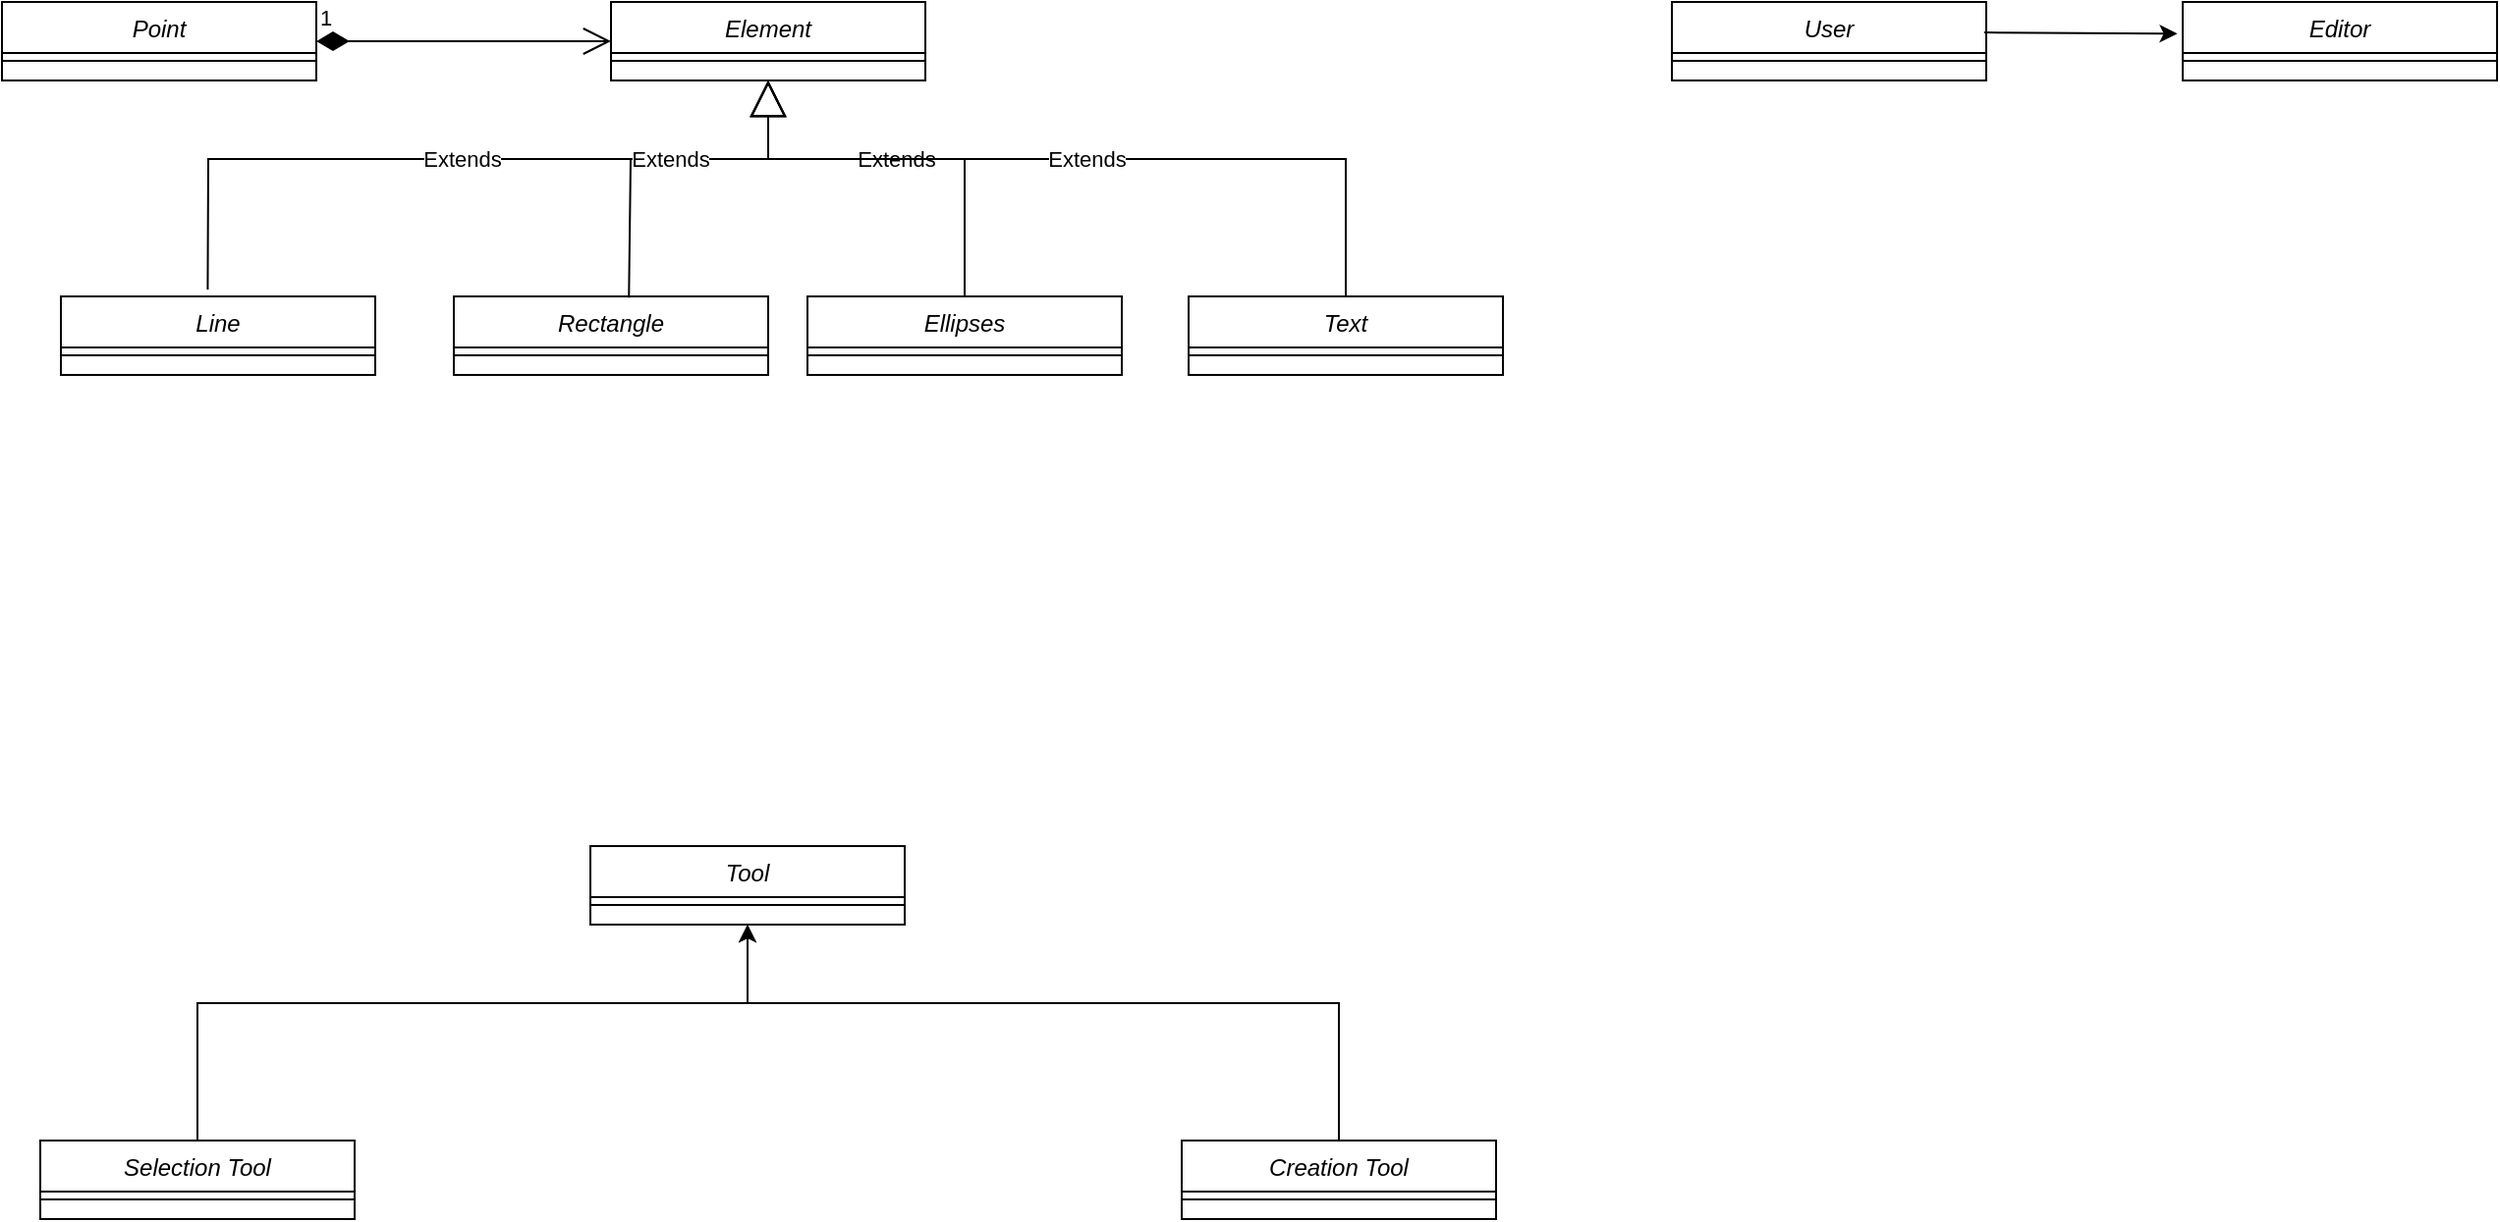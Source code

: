 <mxfile version="22.0.8" type="github">
  <diagram id="C5RBs43oDa-KdzZeNtuy" name="Page-1">
    <mxGraphModel dx="1816" dy="517" grid="1" gridSize="10" guides="1" tooltips="1" connect="1" arrows="1" fold="1" page="1" pageScale="1" pageWidth="827" pageHeight="1169" math="0" shadow="0">
      <root>
        <mxCell id="WIyWlLk6GJQsqaUBKTNV-0" />
        <mxCell id="WIyWlLk6GJQsqaUBKTNV-1" parent="WIyWlLk6GJQsqaUBKTNV-0" />
        <mxCell id="zkfFHV4jXpPFQw0GAbJ--0" value="User" style="swimlane;fontStyle=2;align=center;verticalAlign=top;childLayout=stackLayout;horizontal=1;startSize=26;horizontalStack=0;resizeParent=1;resizeLast=0;collapsible=1;marginBottom=0;rounded=0;shadow=0;strokeWidth=1;" parent="WIyWlLk6GJQsqaUBKTNV-1" vertex="1">
          <mxGeometry x="210" y="120" width="160" height="40" as="geometry">
            <mxRectangle x="230" y="140" width="160" height="26" as="alternateBounds" />
          </mxGeometry>
        </mxCell>
        <mxCell id="zkfFHV4jXpPFQw0GAbJ--4" value="" style="line;html=1;strokeWidth=1;align=left;verticalAlign=middle;spacingTop=-1;spacingLeft=3;spacingRight=3;rotatable=0;labelPosition=right;points=[];portConstraint=eastwest;" parent="zkfFHV4jXpPFQw0GAbJ--0" vertex="1">
          <mxGeometry y="26" width="160" height="8" as="geometry" />
        </mxCell>
        <mxCell id="ds8pIDIFLKpDr9yh_afj-0" value="Editor" style="swimlane;fontStyle=2;align=center;verticalAlign=top;childLayout=stackLayout;horizontal=1;startSize=26;horizontalStack=0;resizeParent=1;resizeLast=0;collapsible=1;marginBottom=0;rounded=0;shadow=0;strokeWidth=1;" vertex="1" parent="WIyWlLk6GJQsqaUBKTNV-1">
          <mxGeometry x="470" y="120" width="160" height="40" as="geometry">
            <mxRectangle x="230" y="140" width="160" height="26" as="alternateBounds" />
          </mxGeometry>
        </mxCell>
        <mxCell id="ds8pIDIFLKpDr9yh_afj-1" value="" style="line;html=1;strokeWidth=1;align=left;verticalAlign=middle;spacingTop=-1;spacingLeft=3;spacingRight=3;rotatable=0;labelPosition=right;points=[];portConstraint=eastwest;" vertex="1" parent="ds8pIDIFLKpDr9yh_afj-0">
          <mxGeometry y="26" width="160" height="8" as="geometry" />
        </mxCell>
        <mxCell id="ds8pIDIFLKpDr9yh_afj-3" value="" style="endArrow=classic;html=1;rounded=0;entryX=-0.017;entryY=0.404;entryDx=0;entryDy=0;entryPerimeter=0;exitX=0.994;exitY=0.389;exitDx=0;exitDy=0;exitPerimeter=0;" edge="1" parent="WIyWlLk6GJQsqaUBKTNV-1" source="zkfFHV4jXpPFQw0GAbJ--0" target="ds8pIDIFLKpDr9yh_afj-0">
          <mxGeometry width="50" height="50" relative="1" as="geometry">
            <mxPoint x="320" y="320" as="sourcePoint" />
            <mxPoint x="370" y="270" as="targetPoint" />
          </mxGeometry>
        </mxCell>
        <mxCell id="ds8pIDIFLKpDr9yh_afj-4" value="Element" style="swimlane;fontStyle=2;align=center;verticalAlign=top;childLayout=stackLayout;horizontal=1;startSize=26;horizontalStack=0;resizeParent=1;resizeLast=0;collapsible=1;marginBottom=0;rounded=0;shadow=0;strokeWidth=1;" vertex="1" parent="WIyWlLk6GJQsqaUBKTNV-1">
          <mxGeometry x="-330" y="120" width="160" height="40" as="geometry">
            <mxRectangle x="230" y="140" width="160" height="26" as="alternateBounds" />
          </mxGeometry>
        </mxCell>
        <mxCell id="ds8pIDIFLKpDr9yh_afj-5" value="" style="line;html=1;strokeWidth=1;align=left;verticalAlign=middle;spacingTop=-1;spacingLeft=3;spacingRight=3;rotatable=0;labelPosition=right;points=[];portConstraint=eastwest;" vertex="1" parent="ds8pIDIFLKpDr9yh_afj-4">
          <mxGeometry y="26" width="160" height="8" as="geometry" />
        </mxCell>
        <mxCell id="ds8pIDIFLKpDr9yh_afj-6" value="Rectangle" style="swimlane;fontStyle=2;align=center;verticalAlign=top;childLayout=stackLayout;horizontal=1;startSize=26;horizontalStack=0;resizeParent=1;resizeLast=0;collapsible=1;marginBottom=0;rounded=0;shadow=0;strokeWidth=1;" vertex="1" parent="WIyWlLk6GJQsqaUBKTNV-1">
          <mxGeometry x="-410" y="270" width="160" height="40" as="geometry">
            <mxRectangle x="230" y="140" width="160" height="26" as="alternateBounds" />
          </mxGeometry>
        </mxCell>
        <mxCell id="ds8pIDIFLKpDr9yh_afj-7" value="" style="line;html=1;strokeWidth=1;align=left;verticalAlign=middle;spacingTop=-1;spacingLeft=3;spacingRight=3;rotatable=0;labelPosition=right;points=[];portConstraint=eastwest;" vertex="1" parent="ds8pIDIFLKpDr9yh_afj-6">
          <mxGeometry y="26" width="160" height="8" as="geometry" />
        </mxCell>
        <mxCell id="ds8pIDIFLKpDr9yh_afj-8" value="Ellipses" style="swimlane;fontStyle=2;align=center;verticalAlign=top;childLayout=stackLayout;horizontal=1;startSize=26;horizontalStack=0;resizeParent=1;resizeLast=0;collapsible=1;marginBottom=0;rounded=0;shadow=0;strokeWidth=1;" vertex="1" parent="WIyWlLk6GJQsqaUBKTNV-1">
          <mxGeometry x="-230" y="270" width="160" height="40" as="geometry">
            <mxRectangle x="230" y="140" width="160" height="26" as="alternateBounds" />
          </mxGeometry>
        </mxCell>
        <mxCell id="ds8pIDIFLKpDr9yh_afj-9" value="" style="line;html=1;strokeWidth=1;align=left;verticalAlign=middle;spacingTop=-1;spacingLeft=3;spacingRight=3;rotatable=0;labelPosition=right;points=[];portConstraint=eastwest;" vertex="1" parent="ds8pIDIFLKpDr9yh_afj-8">
          <mxGeometry y="26" width="160" height="8" as="geometry" />
        </mxCell>
        <mxCell id="ds8pIDIFLKpDr9yh_afj-10" value="Text" style="swimlane;fontStyle=2;align=center;verticalAlign=top;childLayout=stackLayout;horizontal=1;startSize=26;horizontalStack=0;resizeParent=1;resizeLast=0;collapsible=1;marginBottom=0;rounded=0;shadow=0;strokeWidth=1;" vertex="1" parent="WIyWlLk6GJQsqaUBKTNV-1">
          <mxGeometry x="-36" y="270" width="160" height="40" as="geometry">
            <mxRectangle x="230" y="140" width="160" height="26" as="alternateBounds" />
          </mxGeometry>
        </mxCell>
        <mxCell id="ds8pIDIFLKpDr9yh_afj-11" value="" style="line;html=1;strokeWidth=1;align=left;verticalAlign=middle;spacingTop=-1;spacingLeft=3;spacingRight=3;rotatable=0;labelPosition=right;points=[];portConstraint=eastwest;" vertex="1" parent="ds8pIDIFLKpDr9yh_afj-10">
          <mxGeometry y="26" width="160" height="8" as="geometry" />
        </mxCell>
        <mxCell id="ds8pIDIFLKpDr9yh_afj-13" value="Line" style="swimlane;fontStyle=2;align=center;verticalAlign=top;childLayout=stackLayout;horizontal=1;startSize=26;horizontalStack=0;resizeParent=1;resizeLast=0;collapsible=1;marginBottom=0;rounded=0;shadow=0;strokeWidth=1;" vertex="1" parent="WIyWlLk6GJQsqaUBKTNV-1">
          <mxGeometry x="-610" y="270" width="160" height="40" as="geometry">
            <mxRectangle x="230" y="140" width="160" height="26" as="alternateBounds" />
          </mxGeometry>
        </mxCell>
        <mxCell id="ds8pIDIFLKpDr9yh_afj-14" value="" style="line;html=1;strokeWidth=1;align=left;verticalAlign=middle;spacingTop=-1;spacingLeft=3;spacingRight=3;rotatable=0;labelPosition=right;points=[];portConstraint=eastwest;" vertex="1" parent="ds8pIDIFLKpDr9yh_afj-13">
          <mxGeometry y="26" width="160" height="8" as="geometry" />
        </mxCell>
        <mxCell id="ds8pIDIFLKpDr9yh_afj-24" value="Tool" style="swimlane;fontStyle=2;align=center;verticalAlign=top;childLayout=stackLayout;horizontal=1;startSize=26;horizontalStack=0;resizeParent=1;resizeLast=0;collapsible=1;marginBottom=0;rounded=0;shadow=0;strokeWidth=1;" vertex="1" parent="WIyWlLk6GJQsqaUBKTNV-1">
          <mxGeometry x="-340.5" y="550" width="160" height="40" as="geometry">
            <mxRectangle x="230" y="140" width="160" height="26" as="alternateBounds" />
          </mxGeometry>
        </mxCell>
        <mxCell id="ds8pIDIFLKpDr9yh_afj-25" value="" style="line;html=1;strokeWidth=1;align=left;verticalAlign=middle;spacingTop=-1;spacingLeft=3;spacingRight=3;rotatable=0;labelPosition=right;points=[];portConstraint=eastwest;" vertex="1" parent="ds8pIDIFLKpDr9yh_afj-24">
          <mxGeometry y="26" width="160" height="8" as="geometry" />
        </mxCell>
        <mxCell id="ds8pIDIFLKpDr9yh_afj-26" style="edgeStyle=orthogonalEdgeStyle;rounded=0;orthogonalLoop=1;jettySize=auto;html=1;entryX=0.5;entryY=1;entryDx=0;entryDy=0;" edge="1" parent="WIyWlLk6GJQsqaUBKTNV-1" source="ds8pIDIFLKpDr9yh_afj-27" target="ds8pIDIFLKpDr9yh_afj-24">
          <mxGeometry relative="1" as="geometry">
            <Array as="points">
              <mxPoint x="40.5" y="630" />
              <mxPoint x="-260.5" y="630" />
            </Array>
          </mxGeometry>
        </mxCell>
        <mxCell id="ds8pIDIFLKpDr9yh_afj-27" value="Creation Tool&#xa;" style="swimlane;fontStyle=2;align=center;verticalAlign=top;childLayout=stackLayout;horizontal=1;startSize=26;horizontalStack=0;resizeParent=1;resizeLast=0;collapsible=1;marginBottom=0;rounded=0;shadow=0;strokeWidth=1;" vertex="1" parent="WIyWlLk6GJQsqaUBKTNV-1">
          <mxGeometry x="-39.5" y="700" width="160" height="40" as="geometry">
            <mxRectangle x="230" y="140" width="160" height="26" as="alternateBounds" />
          </mxGeometry>
        </mxCell>
        <mxCell id="ds8pIDIFLKpDr9yh_afj-28" value="" style="line;html=1;strokeWidth=1;align=left;verticalAlign=middle;spacingTop=-1;spacingLeft=3;spacingRight=3;rotatable=0;labelPosition=right;points=[];portConstraint=eastwest;" vertex="1" parent="ds8pIDIFLKpDr9yh_afj-27">
          <mxGeometry y="26" width="160" height="8" as="geometry" />
        </mxCell>
        <mxCell id="ds8pIDIFLKpDr9yh_afj-35" style="edgeStyle=orthogonalEdgeStyle;rounded=0;orthogonalLoop=1;jettySize=auto;html=1;entryX=0.5;entryY=1;entryDx=0;entryDy=0;" edge="1" parent="WIyWlLk6GJQsqaUBKTNV-1" source="ds8pIDIFLKpDr9yh_afj-36" target="ds8pIDIFLKpDr9yh_afj-24">
          <mxGeometry relative="1" as="geometry">
            <Array as="points">
              <mxPoint x="-540.5" y="630" />
              <mxPoint x="-260.5" y="630" />
            </Array>
          </mxGeometry>
        </mxCell>
        <mxCell id="ds8pIDIFLKpDr9yh_afj-36" value="Selection Tool" style="swimlane;fontStyle=2;align=center;verticalAlign=top;childLayout=stackLayout;horizontal=1;startSize=26;horizontalStack=0;resizeParent=1;resizeLast=0;collapsible=1;marginBottom=0;rounded=0;shadow=0;strokeWidth=1;" vertex="1" parent="WIyWlLk6GJQsqaUBKTNV-1">
          <mxGeometry x="-620.5" y="700" width="160" height="40" as="geometry">
            <mxRectangle x="230" y="140" width="160" height="26" as="alternateBounds" />
          </mxGeometry>
        </mxCell>
        <mxCell id="ds8pIDIFLKpDr9yh_afj-37" value="" style="line;html=1;strokeWidth=1;align=left;verticalAlign=middle;spacingTop=-1;spacingLeft=3;spacingRight=3;rotatable=0;labelPosition=right;points=[];portConstraint=eastwest;" vertex="1" parent="ds8pIDIFLKpDr9yh_afj-36">
          <mxGeometry y="26" width="160" height="8" as="geometry" />
        </mxCell>
        <mxCell id="ds8pIDIFLKpDr9yh_afj-38" value="Point" style="swimlane;fontStyle=2;align=center;verticalAlign=top;childLayout=stackLayout;horizontal=1;startSize=26;horizontalStack=0;resizeParent=1;resizeLast=0;collapsible=1;marginBottom=0;rounded=0;shadow=0;strokeWidth=1;" vertex="1" parent="WIyWlLk6GJQsqaUBKTNV-1">
          <mxGeometry x="-640" y="120" width="160" height="40" as="geometry">
            <mxRectangle x="230" y="140" width="160" height="26" as="alternateBounds" />
          </mxGeometry>
        </mxCell>
        <mxCell id="ds8pIDIFLKpDr9yh_afj-39" value="" style="line;html=1;strokeWidth=1;align=left;verticalAlign=middle;spacingTop=-1;spacingLeft=3;spacingRight=3;rotatable=0;labelPosition=right;points=[];portConstraint=eastwest;" vertex="1" parent="ds8pIDIFLKpDr9yh_afj-38">
          <mxGeometry y="26" width="160" height="8" as="geometry" />
        </mxCell>
        <mxCell id="ds8pIDIFLKpDr9yh_afj-49" value="Extends" style="endArrow=block;endSize=16;endFill=0;html=1;rounded=0;entryX=0.5;entryY=1;entryDx=0;entryDy=0;exitX=0.467;exitY=-0.089;exitDx=0;exitDy=0;exitPerimeter=0;" edge="1" parent="WIyWlLk6GJQsqaUBKTNV-1" source="ds8pIDIFLKpDr9yh_afj-13" target="ds8pIDIFLKpDr9yh_afj-4">
          <mxGeometry width="160" relative="1" as="geometry">
            <mxPoint x="-390" y="210" as="sourcePoint" />
            <mxPoint x="-230" y="210" as="targetPoint" />
            <Array as="points">
              <mxPoint x="-535" y="200" />
              <mxPoint x="-390" y="200" />
              <mxPoint x="-250" y="200" />
            </Array>
          </mxGeometry>
        </mxCell>
        <mxCell id="ds8pIDIFLKpDr9yh_afj-50" value="Extends" style="endArrow=block;endSize=16;endFill=0;html=1;rounded=0;entryX=0.5;entryY=1;entryDx=0;entryDy=0;exitX=0.557;exitY=0.015;exitDx=0;exitDy=0;exitPerimeter=0;" edge="1" parent="WIyWlLk6GJQsqaUBKTNV-1" source="ds8pIDIFLKpDr9yh_afj-6" target="ds8pIDIFLKpDr9yh_afj-4">
          <mxGeometry width="160" relative="1" as="geometry">
            <mxPoint x="-525" y="276" as="sourcePoint" />
            <mxPoint x="-240" y="170" as="targetPoint" />
            <Array as="points">
              <mxPoint x="-320" y="200" />
              <mxPoint x="-290" y="200" />
              <mxPoint x="-250" y="200" />
            </Array>
          </mxGeometry>
        </mxCell>
        <mxCell id="ds8pIDIFLKpDr9yh_afj-51" value="Extends" style="endArrow=block;endSize=16;endFill=0;html=1;rounded=0;entryX=0.5;entryY=1;entryDx=0;entryDy=0;exitX=0.5;exitY=0;exitDx=0;exitDy=0;" edge="1" parent="WIyWlLk6GJQsqaUBKTNV-1" source="ds8pIDIFLKpDr9yh_afj-8" target="ds8pIDIFLKpDr9yh_afj-4">
          <mxGeometry width="160" relative="1" as="geometry">
            <mxPoint x="-220" y="230" as="sourcePoint" />
            <mxPoint x="-60" y="230" as="targetPoint" />
            <Array as="points">
              <mxPoint x="-150" y="200" />
              <mxPoint x="-250" y="200" />
            </Array>
          </mxGeometry>
        </mxCell>
        <mxCell id="ds8pIDIFLKpDr9yh_afj-52" value="Extends" style="endArrow=block;endSize=16;endFill=0;html=1;rounded=0;exitX=0.5;exitY=0;exitDx=0;exitDy=0;" edge="1" parent="WIyWlLk6GJQsqaUBKTNV-1" source="ds8pIDIFLKpDr9yh_afj-10">
          <mxGeometry width="160" relative="1" as="geometry">
            <mxPoint x="-90" y="200" as="sourcePoint" />
            <mxPoint x="-250" y="160" as="targetPoint" />
            <Array as="points">
              <mxPoint x="44" y="200" />
              <mxPoint x="-250" y="200" />
            </Array>
          </mxGeometry>
        </mxCell>
        <mxCell id="ds8pIDIFLKpDr9yh_afj-57" value="1" style="endArrow=open;html=1;endSize=12;startArrow=diamondThin;startSize=14;startFill=1;edgeStyle=orthogonalEdgeStyle;align=left;verticalAlign=bottom;rounded=0;exitX=1;exitY=0.5;exitDx=0;exitDy=0;" edge="1" parent="WIyWlLk6GJQsqaUBKTNV-1" source="ds8pIDIFLKpDr9yh_afj-38">
          <mxGeometry x="-1" y="3" relative="1" as="geometry">
            <mxPoint x="-140" y="320" as="sourcePoint" />
            <mxPoint x="-330" y="140" as="targetPoint" />
          </mxGeometry>
        </mxCell>
      </root>
    </mxGraphModel>
  </diagram>
</mxfile>
